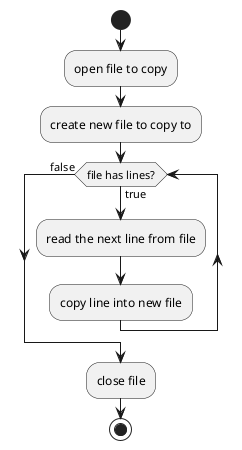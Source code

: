 @startuml while

start

:open file to copy;
:create new file to copy to;
while (file has lines?) is (true)
    :read the next line from file;
    :copy line into new file;
endwhile (false)
:close file;

stop

@enduml